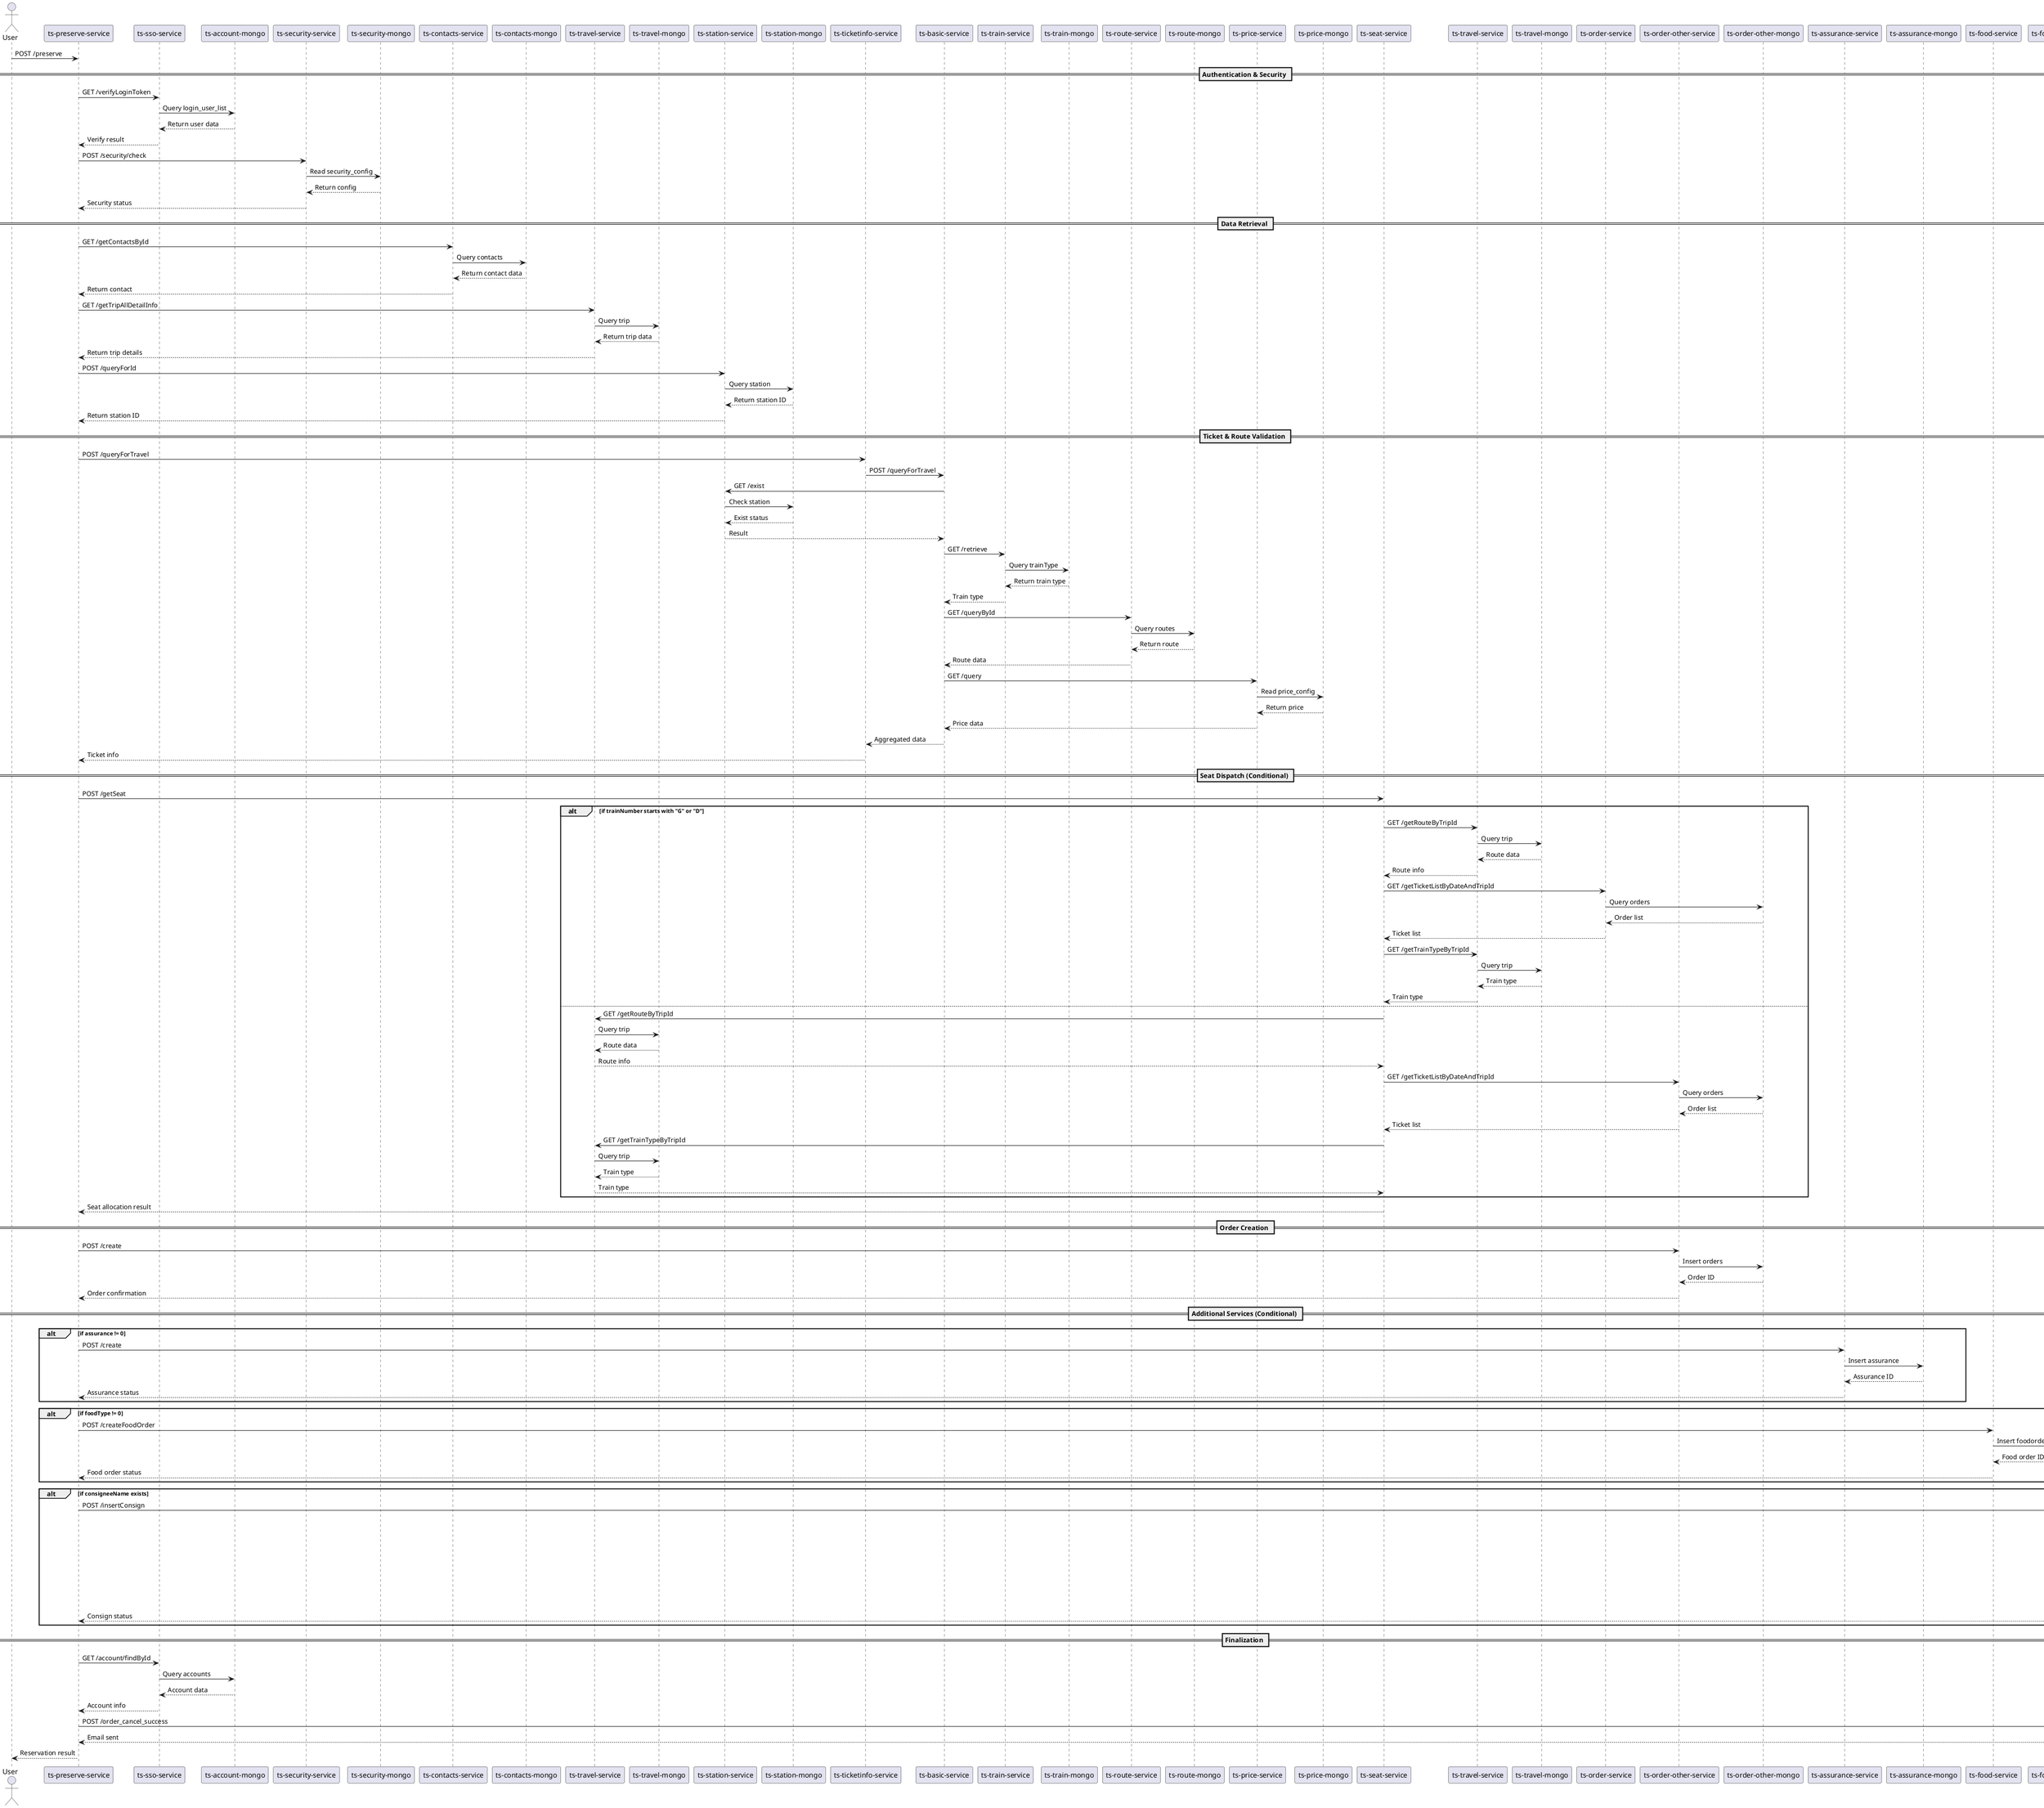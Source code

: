 @startuml
actor User
participant "ts-preserve-service" as PreserveService
participant "ts-sso-service" as SsoService
participant "ts-account-mongo" as AccountDB
participant "ts-security-service" as SecurityService
participant "ts-security-mongo" as SecurityDB
participant "ts-contacts-service" as ContactsService
participant "ts-contacts-mongo" as ContactsDB
participant "ts-travel-service" as travelService
participant "ts-travel-mongo" as travelDB
participant "ts-station-service" as StationService
participant "ts-station-mongo" as StationDB
participant "ts-ticketinfo-service" as TicketService
participant "ts-basic-service" as BasicService
participant "ts-train-service" as TrainService
participant "ts-train-mongo" as TrainDB
participant "ts-route-service" as RouteService
participant "ts-route-mongo" as RouteDB
participant "ts-price-service" as PriceService
participant "ts-price-mongo" as PriceDB
participant "ts-seat-service" as SeatService
participant "ts-travel-service" as TravelService
participant "ts-travel-mongo" as TravelDB
participant "ts-order-service" as OrderService
participant "ts-order-other-service" as OrderOtherService
participant "ts-order-other-mongo" as OrderOtherDB
participant "ts-assurance-service" as AssuranceService
participant "ts-assurance-mongo" as AssuranceDB
participant "ts-food-service" as FoodService
participant "ts-food-mongo" as FoodDB
participant "ts-consign-service" as ConsignService
participant "ts-consign-price-service" as ConsignPriceService
participant "ts-consign-price-mongo" as ConsignPriceDB
participant "ts-consign-mongo" as ConsignDB
participant "ts-notification-service" as NotificationService

User -> PreserveService: POST /preserve

== Authentication & Security ==
PreserveService -> SsoService: GET /verifyLoginToken
SsoService -> AccountDB: Query login_user_list
AccountDB --> SsoService: Return user data
SsoService --> PreserveService: Verify result

PreserveService -> SecurityService: POST /security/check
SecurityService -> SecurityDB: Read security_config
SecurityDB --> SecurityService: Return config
SecurityService --> PreserveService: Security status

== Data Retrieval ==
PreserveService -> ContactsService: GET /getContactsById
ContactsService -> ContactsDB: Query contacts
ContactsDB --> ContactsService: Return contact data
ContactsService --> PreserveService: Return contact

PreserveService -> travelService: GET /getTripAllDetailInfo
travelService -> travelDB: Query trip
travelDB --> travelService: Return trip data
travelService --> PreserveService: Return trip details

PreserveService -> StationService: POST /queryForId
StationService -> StationDB: Query station
StationDB --> StationService: Return station ID
StationService --> PreserveService: Return station ID

== Ticket & Route Validation ==
PreserveService -> TicketService: POST /queryForTravel
TicketService -> BasicService: POST /queryForTravel
BasicService -> StationService: GET /exist
StationService -> StationDB: Check station
StationDB --> StationService: Exist status
StationService --> BasicService: Result
BasicService -> TrainService: GET /retrieve
TrainService -> TrainDB: Query trainType
TrainDB --> TrainService: Return train type
TrainService --> BasicService: Train type
BasicService -> RouteService: GET /queryById
RouteService -> RouteDB: Query routes
RouteDB --> RouteService: Return route
RouteService --> BasicService: Route data
BasicService -> PriceService: GET /query
PriceService -> PriceDB: Read price_config
PriceDB --> PriceService: Return price
PriceService --> BasicService: Price data
BasicService --> TicketService: Aggregated data
TicketService --> PreserveService: Ticket info

== Seat Dispatch (Conditional) ==
PreserveService -> SeatService: POST /getSeat
alt if trainNumber starts with "G" or "D"
  SeatService -> TravelService: GET /getRouteByTripId
  TravelService -> TravelDB: Query trip
  TravelDB --> TravelService: Route data
  TravelService --> SeatService: Route info
  SeatService -> OrderService: GET /getTicketListByDateAndTripId
  OrderService -> OrderOtherDB: Query orders
  OrderOtherDB --> OrderService: Order list
  OrderService --> SeatService: Ticket list
  SeatService -> TravelService: GET /getTrainTypeByTripId
  TravelService -> TravelDB: Query trip
  TravelDB --> TravelService: Train type
  TravelService --> SeatService: Train type
else
  SeatService -> travelService: GET /getRouteByTripId
  travelService -> travelDB: Query trip
  travelDB --> travelService: Route data
  travelService --> SeatService: Route info
  SeatService -> OrderOtherService: GET /getTicketListByDateAndTripId
  OrderOtherService -> OrderOtherDB: Query orders
  OrderOtherDB --> OrderOtherService: Order list
  OrderOtherService --> SeatService: Ticket list
  SeatService -> travelService: GET /getTrainTypeByTripId
  travelService -> travelDB: Query trip
  travelDB --> travelService: Train type
  travelService --> SeatService: Train type
end
SeatService --> PreserveService: Seat allocation result

== Order Creation ==
PreserveService -> OrderOtherService: POST /create
OrderOtherService -> OrderOtherDB: Insert orders
OrderOtherDB --> OrderOtherService: Order ID
OrderOtherService --> PreserveService: Order confirmation

== Additional Services (Conditional) ==
alt if assurance != 0
  PreserveService -> AssuranceService: POST /create
  AssuranceService -> AssuranceDB: Insert assurance
  AssuranceDB --> AssuranceService: Assurance ID
  AssuranceService --> PreserveService: Assurance status
end

alt if foodType != 0
  PreserveService -> FoodService: POST /createFoodOrder
  FoodService -> FoodDB: Insert foodorder
  FoodDB --> FoodService: Food order ID
  FoodService --> PreserveService: Food order status
end

alt if consigneeName exists
  PreserveService -> ConsignService: POST /insertConsign
  ConsignService -> ConsignPriceService: GET /getPrice
  ConsignPriceService -> ConsignPriceDB: Query consign_price
  ConsignPriceDB --> ConsignPriceService: Price data
  ConsignPriceService --> ConsignService: Price
  ConsignService -> ConsignDB: Insert consign_record
  ConsignDB --> ConsignService: Consign ID
  ConsignService --> PreserveService: Consign status
end

== Finalization ==
PreserveService -> SsoService: GET /account/findById
SsoService -> AccountDB: Query accounts
AccountDB --> SsoService: Account data
SsoService --> PreserveService: Account info

PreserveService -> NotificationService: POST /order_cancel_success
NotificationService --> PreserveService: Email sent
PreserveService --> User: Reservation result
@enduml